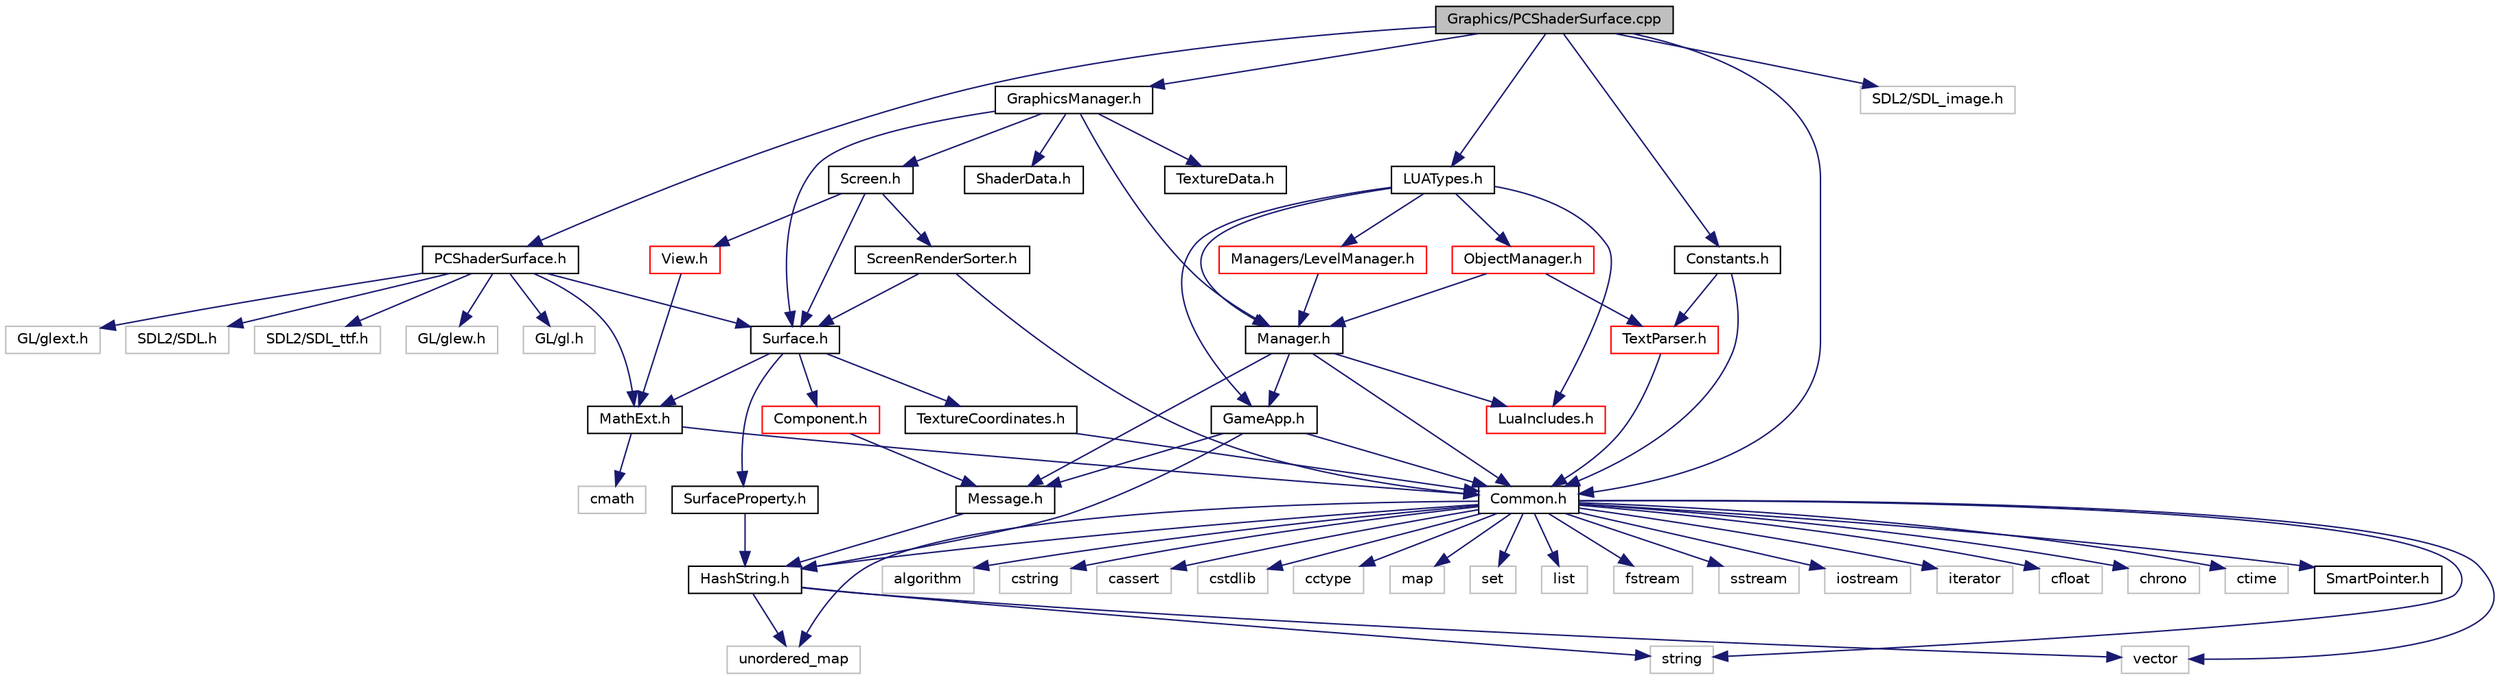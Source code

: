 digraph "Graphics/PCShaderSurface.cpp"
{
  edge [fontname="Helvetica",fontsize="10",labelfontname="Helvetica",labelfontsize="10"];
  node [fontname="Helvetica",fontsize="10",shape=record];
  Node1 [label="Graphics/PCShaderSurface.cpp",height=0.2,width=0.4,color="black", fillcolor="grey75", style="filled", fontcolor="black"];
  Node1 -> Node2 [color="midnightblue",fontsize="10",style="solid"];
  Node2 [label="PCShaderSurface.h",height=0.2,width=0.4,color="black", fillcolor="white", style="filled",URL="$PCShaderSurface_8h.html"];
  Node2 -> Node3 [color="midnightblue",fontsize="10",style="solid"];
  Node3 [label="GL/glew.h",height=0.2,width=0.4,color="grey75", fillcolor="white", style="filled"];
  Node2 -> Node4 [color="midnightblue",fontsize="10",style="solid"];
  Node4 [label="GL/gl.h",height=0.2,width=0.4,color="grey75", fillcolor="white", style="filled"];
  Node2 -> Node5 [color="midnightblue",fontsize="10",style="solid"];
  Node5 [label="GL/glext.h",height=0.2,width=0.4,color="grey75", fillcolor="white", style="filled"];
  Node2 -> Node6 [color="midnightblue",fontsize="10",style="solid"];
  Node6 [label="SDL2/SDL.h",height=0.2,width=0.4,color="grey75", fillcolor="white", style="filled"];
  Node2 -> Node7 [color="midnightblue",fontsize="10",style="solid"];
  Node7 [label="SDL2/SDL_ttf.h",height=0.2,width=0.4,color="grey75", fillcolor="white", style="filled"];
  Node2 -> Node8 [color="midnightblue",fontsize="10",style="solid"];
  Node8 [label="Surface.h",height=0.2,width=0.4,color="black", fillcolor="white", style="filled",URL="$Surface_8h.html"];
  Node8 -> Node9 [color="midnightblue",fontsize="10",style="solid"];
  Node9 [label="Component.h",height=0.2,width=0.4,color="red", fillcolor="white", style="filled",URL="$Component_8h.html"];
  Node9 -> Node10 [color="midnightblue",fontsize="10",style="solid"];
  Node10 [label="Message.h",height=0.2,width=0.4,color="black", fillcolor="white", style="filled",URL="$Message_8h.html"];
  Node10 -> Node11 [color="midnightblue",fontsize="10",style="solid"];
  Node11 [label="HashString.h",height=0.2,width=0.4,color="black", fillcolor="white", style="filled",URL="$HashString_8h.html"];
  Node11 -> Node12 [color="midnightblue",fontsize="10",style="solid"];
  Node12 [label="string",height=0.2,width=0.4,color="grey75", fillcolor="white", style="filled"];
  Node11 -> Node13 [color="midnightblue",fontsize="10",style="solid"];
  Node13 [label="vector",height=0.2,width=0.4,color="grey75", fillcolor="white", style="filled"];
  Node11 -> Node14 [color="midnightblue",fontsize="10",style="solid"];
  Node14 [label="unordered_map",height=0.2,width=0.4,color="grey75", fillcolor="white", style="filled"];
  Node8 -> Node15 [color="midnightblue",fontsize="10",style="solid"];
  Node15 [label="TextureCoordinates.h",height=0.2,width=0.4,color="black", fillcolor="white", style="filled",URL="$TextureCoordinates_8h.html"];
  Node15 -> Node16 [color="midnightblue",fontsize="10",style="solid"];
  Node16 [label="Common.h",height=0.2,width=0.4,color="black", fillcolor="white", style="filled",URL="$Common_8h.html"];
  Node16 -> Node17 [color="midnightblue",fontsize="10",style="solid"];
  Node17 [label="algorithm",height=0.2,width=0.4,color="grey75", fillcolor="white", style="filled"];
  Node16 -> Node13 [color="midnightblue",fontsize="10",style="solid"];
  Node16 -> Node12 [color="midnightblue",fontsize="10",style="solid"];
  Node16 -> Node18 [color="midnightblue",fontsize="10",style="solid"];
  Node18 [label="cstring",height=0.2,width=0.4,color="grey75", fillcolor="white", style="filled"];
  Node16 -> Node19 [color="midnightblue",fontsize="10",style="solid"];
  Node19 [label="cassert",height=0.2,width=0.4,color="grey75", fillcolor="white", style="filled"];
  Node16 -> Node20 [color="midnightblue",fontsize="10",style="solid"];
  Node20 [label="cstdlib",height=0.2,width=0.4,color="grey75", fillcolor="white", style="filled"];
  Node16 -> Node21 [color="midnightblue",fontsize="10",style="solid"];
  Node21 [label="cctype",height=0.2,width=0.4,color="grey75", fillcolor="white", style="filled"];
  Node16 -> Node22 [color="midnightblue",fontsize="10",style="solid"];
  Node22 [label="map",height=0.2,width=0.4,color="grey75", fillcolor="white", style="filled"];
  Node16 -> Node23 [color="midnightblue",fontsize="10",style="solid"];
  Node23 [label="set",height=0.2,width=0.4,color="grey75", fillcolor="white", style="filled"];
  Node16 -> Node24 [color="midnightblue",fontsize="10",style="solid"];
  Node24 [label="list",height=0.2,width=0.4,color="grey75", fillcolor="white", style="filled"];
  Node16 -> Node25 [color="midnightblue",fontsize="10",style="solid"];
  Node25 [label="fstream",height=0.2,width=0.4,color="grey75", fillcolor="white", style="filled"];
  Node16 -> Node26 [color="midnightblue",fontsize="10",style="solid"];
  Node26 [label="sstream",height=0.2,width=0.4,color="grey75", fillcolor="white", style="filled"];
  Node16 -> Node27 [color="midnightblue",fontsize="10",style="solid"];
  Node27 [label="iostream",height=0.2,width=0.4,color="grey75", fillcolor="white", style="filled"];
  Node16 -> Node28 [color="midnightblue",fontsize="10",style="solid"];
  Node28 [label="iterator",height=0.2,width=0.4,color="grey75", fillcolor="white", style="filled"];
  Node16 -> Node29 [color="midnightblue",fontsize="10",style="solid"];
  Node29 [label="cfloat",height=0.2,width=0.4,color="grey75", fillcolor="white", style="filled"];
  Node16 -> Node14 [color="midnightblue",fontsize="10",style="solid"];
  Node16 -> Node30 [color="midnightblue",fontsize="10",style="solid"];
  Node30 [label="chrono",height=0.2,width=0.4,color="grey75", fillcolor="white", style="filled"];
  Node16 -> Node31 [color="midnightblue",fontsize="10",style="solid"];
  Node31 [label="ctime",height=0.2,width=0.4,color="grey75", fillcolor="white", style="filled"];
  Node16 -> Node11 [color="midnightblue",fontsize="10",style="solid"];
  Node16 -> Node32 [color="midnightblue",fontsize="10",style="solid"];
  Node32 [label="SmartPointer.h",height=0.2,width=0.4,color="black", fillcolor="white", style="filled",URL="$SmartPointer_8h.html"];
  Node8 -> Node33 [color="midnightblue",fontsize="10",style="solid"];
  Node33 [label="MathExt.h",height=0.2,width=0.4,color="black", fillcolor="white", style="filled",URL="$MathExt_8h.html"];
  Node33 -> Node34 [color="midnightblue",fontsize="10",style="solid"];
  Node34 [label="cmath",height=0.2,width=0.4,color="grey75", fillcolor="white", style="filled"];
  Node33 -> Node16 [color="midnightblue",fontsize="10",style="solid"];
  Node8 -> Node35 [color="midnightblue",fontsize="10",style="solid"];
  Node35 [label="SurfaceProperty.h",height=0.2,width=0.4,color="black", fillcolor="white", style="filled",URL="$SurfaceProperty_8h.html"];
  Node35 -> Node11 [color="midnightblue",fontsize="10",style="solid"];
  Node2 -> Node33 [color="midnightblue",fontsize="10",style="solid"];
  Node1 -> Node16 [color="midnightblue",fontsize="10",style="solid"];
  Node1 -> Node36 [color="midnightblue",fontsize="10",style="solid"];
  Node36 [label="GraphicsManager.h",height=0.2,width=0.4,color="black", fillcolor="white", style="filled",URL="$GraphicsManager_8h.html"];
  Node36 -> Node37 [color="midnightblue",fontsize="10",style="solid"];
  Node37 [label="Manager.h",height=0.2,width=0.4,color="black", fillcolor="white", style="filled",URL="$Manager_8h.html"];
  Node37 -> Node16 [color="midnightblue",fontsize="10",style="solid"];
  Node37 -> Node10 [color="midnightblue",fontsize="10",style="solid"];
  Node37 -> Node38 [color="midnightblue",fontsize="10",style="solid"];
  Node38 [label="GameApp.h",height=0.2,width=0.4,color="black", fillcolor="white", style="filled",URL="$GameApp_8h.html"];
  Node38 -> Node16 [color="midnightblue",fontsize="10",style="solid"];
  Node38 -> Node10 [color="midnightblue",fontsize="10",style="solid"];
  Node38 -> Node11 [color="midnightblue",fontsize="10",style="solid"];
  Node37 -> Node39 [color="midnightblue",fontsize="10",style="solid"];
  Node39 [label="LuaIncludes.h",height=0.2,width=0.4,color="red", fillcolor="white", style="filled",URL="$LuaIncludes_8h.html"];
  Node36 -> Node8 [color="midnightblue",fontsize="10",style="solid"];
  Node36 -> Node40 [color="midnightblue",fontsize="10",style="solid"];
  Node40 [label="Screen.h",height=0.2,width=0.4,color="black", fillcolor="white", style="filled",URL="$Screen_8h.html"];
  Node40 -> Node8 [color="midnightblue",fontsize="10",style="solid"];
  Node40 -> Node41 [color="midnightblue",fontsize="10",style="solid"];
  Node41 [label="View.h",height=0.2,width=0.4,color="red", fillcolor="white", style="filled",URL="$View_8h.html"];
  Node41 -> Node33 [color="midnightblue",fontsize="10",style="solid"];
  Node40 -> Node42 [color="midnightblue",fontsize="10",style="solid"];
  Node42 [label="ScreenRenderSorter.h",height=0.2,width=0.4,color="black", fillcolor="white", style="filled",URL="$ScreenRenderSorter_8h.html"];
  Node42 -> Node16 [color="midnightblue",fontsize="10",style="solid"];
  Node42 -> Node8 [color="midnightblue",fontsize="10",style="solid"];
  Node36 -> Node43 [color="midnightblue",fontsize="10",style="solid"];
  Node43 [label="TextureData.h",height=0.2,width=0.4,color="black", fillcolor="white", style="filled",URL="$TextureData_8h.html"];
  Node36 -> Node44 [color="midnightblue",fontsize="10",style="solid"];
  Node44 [label="ShaderData.h",height=0.2,width=0.4,color="black", fillcolor="white", style="filled",URL="$ShaderData_8h.html"];
  Node1 -> Node45 [color="midnightblue",fontsize="10",style="solid"];
  Node45 [label="LUATypes.h",height=0.2,width=0.4,color="black", fillcolor="white", style="filled",URL="$LUATypes_8h.html"];
  Node45 -> Node39 [color="midnightblue",fontsize="10",style="solid"];
  Node45 -> Node38 [color="midnightblue",fontsize="10",style="solid"];
  Node45 -> Node37 [color="midnightblue",fontsize="10",style="solid"];
  Node45 -> Node46 [color="midnightblue",fontsize="10",style="solid"];
  Node46 [label="Managers/LevelManager.h",height=0.2,width=0.4,color="red", fillcolor="white", style="filled",URL="$LevelManager_8h.html"];
  Node46 -> Node37 [color="midnightblue",fontsize="10",style="solid"];
  Node45 -> Node47 [color="midnightblue",fontsize="10",style="solid"];
  Node47 [label="ObjectManager.h",height=0.2,width=0.4,color="red", fillcolor="white", style="filled",URL="$ObjectManager_8h.html"];
  Node47 -> Node37 [color="midnightblue",fontsize="10",style="solid"];
  Node47 -> Node48 [color="midnightblue",fontsize="10",style="solid"];
  Node48 [label="TextParser.h",height=0.2,width=0.4,color="red", fillcolor="white", style="filled",URL="$TextParser_8h.html"];
  Node48 -> Node16 [color="midnightblue",fontsize="10",style="solid"];
  Node1 -> Node49 [color="midnightblue",fontsize="10",style="solid"];
  Node49 [label="Constants.h",height=0.2,width=0.4,color="black", fillcolor="white", style="filled",URL="$Constants_8h.html"];
  Node49 -> Node16 [color="midnightblue",fontsize="10",style="solid"];
  Node49 -> Node48 [color="midnightblue",fontsize="10",style="solid"];
  Node1 -> Node50 [color="midnightblue",fontsize="10",style="solid"];
  Node50 [label="SDL2/SDL_image.h",height=0.2,width=0.4,color="grey75", fillcolor="white", style="filled"];
}

